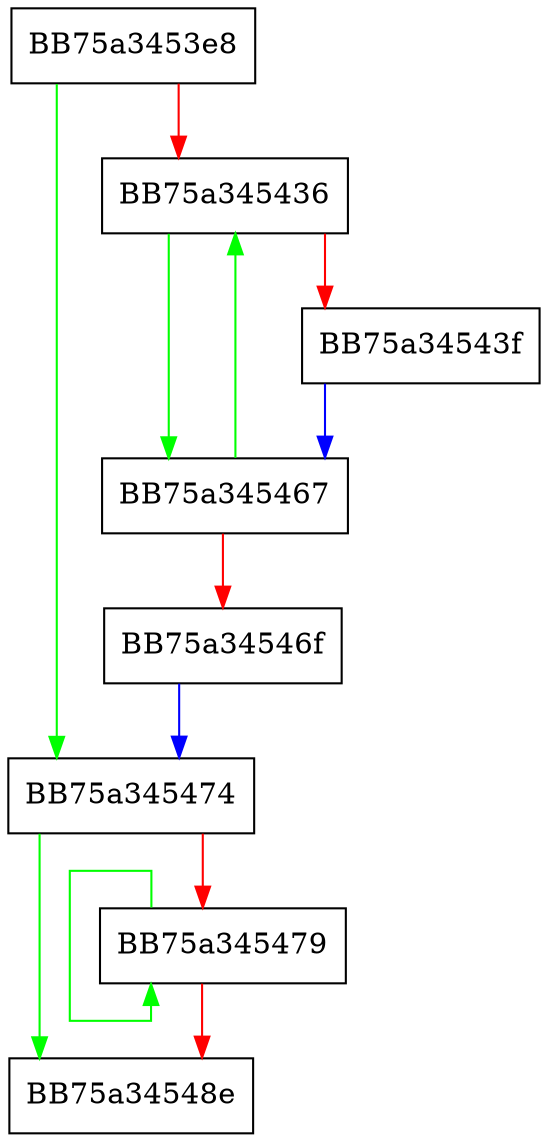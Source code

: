 digraph unmanageThread {
  node [shape="box"];
  graph [splines=ortho];
  BB75a3453e8 -> BB75a345474 [color="green"];
  BB75a3453e8 -> BB75a345436 [color="red"];
  BB75a345436 -> BB75a345467 [color="green"];
  BB75a345436 -> BB75a34543f [color="red"];
  BB75a34543f -> BB75a345467 [color="blue"];
  BB75a345467 -> BB75a345436 [color="green"];
  BB75a345467 -> BB75a34546f [color="red"];
  BB75a34546f -> BB75a345474 [color="blue"];
  BB75a345474 -> BB75a34548e [color="green"];
  BB75a345474 -> BB75a345479 [color="red"];
  BB75a345479 -> BB75a345479 [color="green"];
  BB75a345479 -> BB75a34548e [color="red"];
}